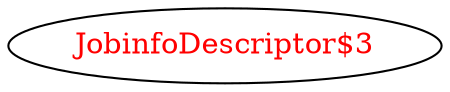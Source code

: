 digraph dependencyGraph {
 concentrate=true;
 ranksep="2.0";
 rankdir="LR"; 
 splines="ortho";
"JobinfoDescriptor$3" [fontcolor="red"];
}